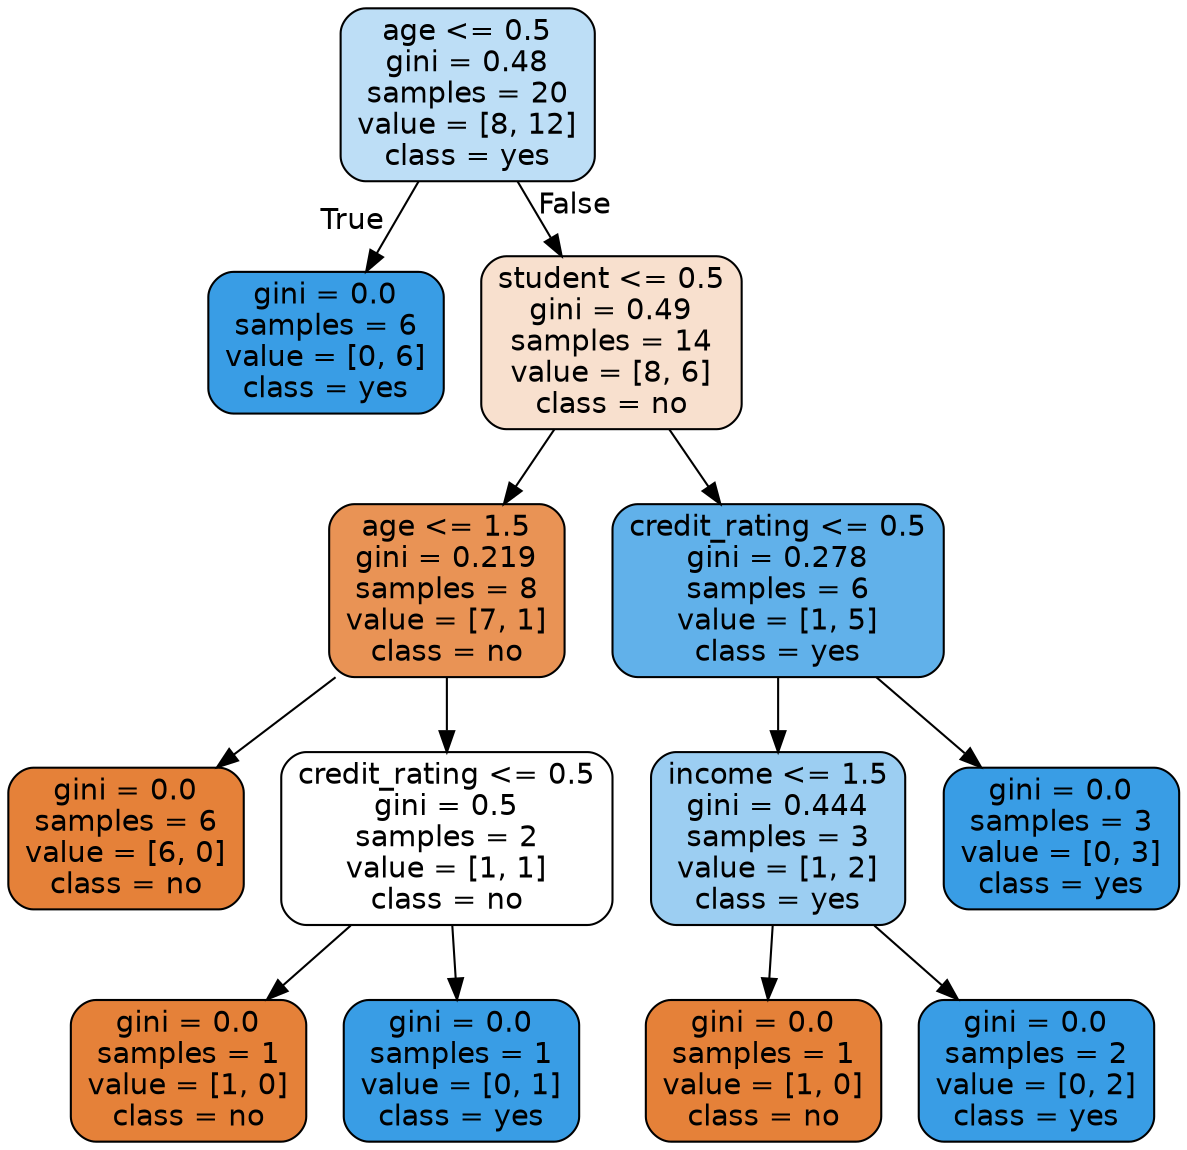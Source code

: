digraph Tree {
node [shape=box, style="filled, rounded", color="black", fontname=helvetica] ;
edge [fontname=helvetica] ;
0 [label="age <= 0.5\ngini = 0.48\nsamples = 20\nvalue = [8, 12]\nclass = yes", fillcolor="#bddef6"] ;
1 [label="gini = 0.0\nsamples = 6\nvalue = [0, 6]\nclass = yes", fillcolor="#399de5"] ;
0 -> 1 [labeldistance=2.5, labelangle=45, headlabel="True"] ;
2 [label="student <= 0.5\ngini = 0.49\nsamples = 14\nvalue = [8, 6]\nclass = no", fillcolor="#f8e0ce"] ;
0 -> 2 [labeldistance=2.5, labelangle=-45, headlabel="False"] ;
3 [label="age <= 1.5\ngini = 0.219\nsamples = 8\nvalue = [7, 1]\nclass = no", fillcolor="#e99355"] ;
2 -> 3 ;
4 [label="gini = 0.0\nsamples = 6\nvalue = [6, 0]\nclass = no", fillcolor="#e58139"] ;
3 -> 4 ;
5 [label="credit_rating <= 0.5\ngini = 0.5\nsamples = 2\nvalue = [1, 1]\nclass = no", fillcolor="#ffffff"] ;
3 -> 5 ;
6 [label="gini = 0.0\nsamples = 1\nvalue = [1, 0]\nclass = no", fillcolor="#e58139"] ;
5 -> 6 ;
7 [label="gini = 0.0\nsamples = 1\nvalue = [0, 1]\nclass = yes", fillcolor="#399de5"] ;
5 -> 7 ;
8 [label="credit_rating <= 0.5\ngini = 0.278\nsamples = 6\nvalue = [1, 5]\nclass = yes", fillcolor="#61b1ea"] ;
2 -> 8 ;
9 [label="income <= 1.5\ngini = 0.444\nsamples = 3\nvalue = [1, 2]\nclass = yes", fillcolor="#9ccef2"] ;
8 -> 9 ;
10 [label="gini = 0.0\nsamples = 1\nvalue = [1, 0]\nclass = no", fillcolor="#e58139"] ;
9 -> 10 ;
11 [label="gini = 0.0\nsamples = 2\nvalue = [0, 2]\nclass = yes", fillcolor="#399de5"] ;
9 -> 11 ;
12 [label="gini = 0.0\nsamples = 3\nvalue = [0, 3]\nclass = yes", fillcolor="#399de5"] ;
8 -> 12 ;
}